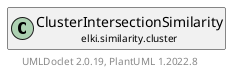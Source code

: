 @startuml
    remove .*\.(Instance|Par|Parameterizer|Factory)$
    set namespaceSeparator none
    hide empty fields
    hide empty methods

    class "<size:14>ClusterIntersectionSimilarity.Par\n<size:10>elki.similarity.cluster" as elki.similarity.cluster.ClusterIntersectionSimilarity.Par [[ClusterIntersectionSimilarity.Par.html]] {
        +make(): ClusterIntersectionSimilarity
    }

    interface "<size:14>Parameterizer\n<size:10>elki.utilities.optionhandling" as elki.utilities.optionhandling.Parameterizer [[../../utilities/optionhandling/Parameterizer.html]] {
        {abstract} +make(): Object
    }
    class "<size:14>ClusterIntersectionSimilarity\n<size:10>elki.similarity.cluster" as elki.similarity.cluster.ClusterIntersectionSimilarity [[ClusterIntersectionSimilarity.html]]

    elki.utilities.optionhandling.Parameterizer <|.. elki.similarity.cluster.ClusterIntersectionSimilarity.Par
    elki.similarity.cluster.ClusterIntersectionSimilarity +-- elki.similarity.cluster.ClusterIntersectionSimilarity.Par

    center footer UMLDoclet 2.0.19, PlantUML 1.2022.8
@enduml
